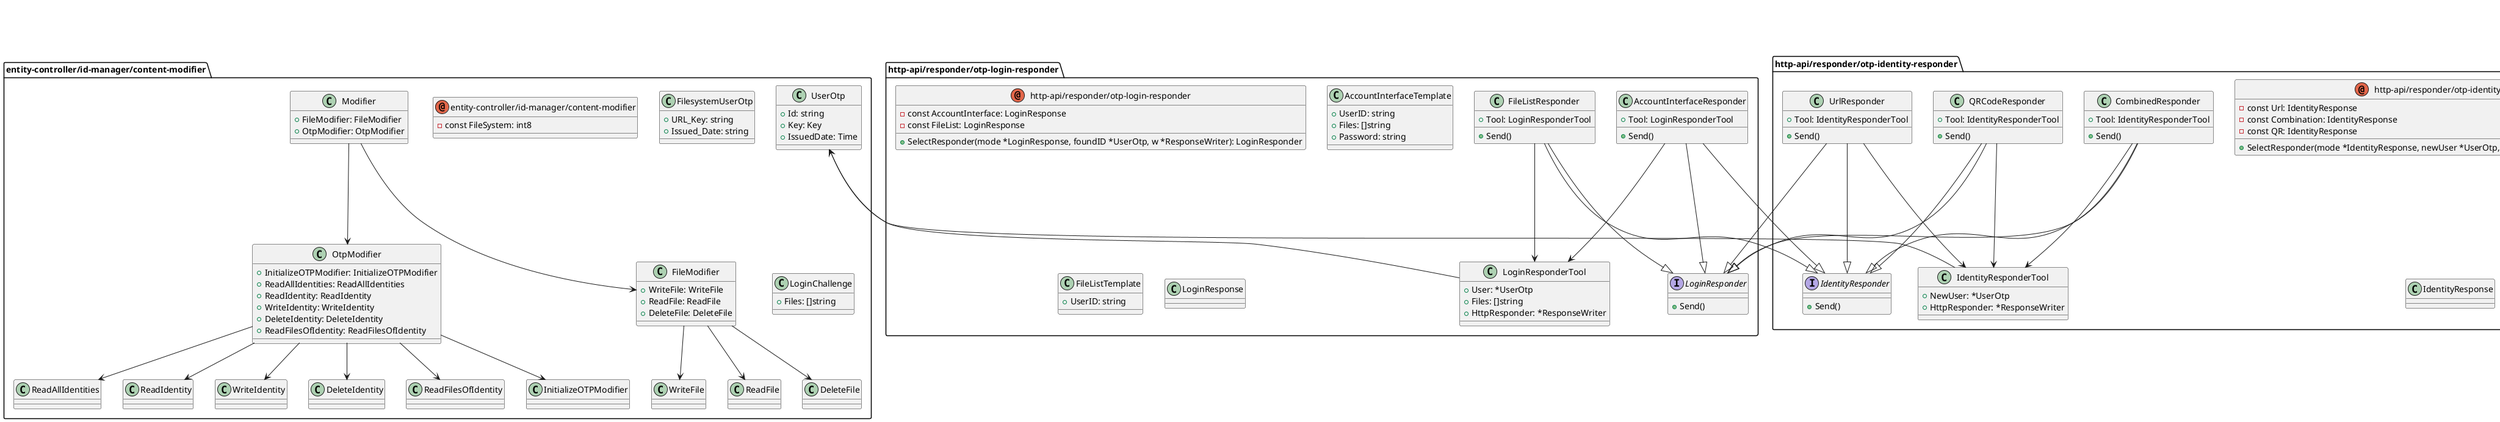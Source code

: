 @startuml
package entity-controller/id-manager/content-modifier/file-system{
annotation entity-controller/id-manager/content-modifier/file-system {
-const DateFormat: 
-var PathToIdentities: 
-var PathToFilesOfIdentities: 
+WriteFile(id *string, fileName *string, file *File): error
+ReadFile(id *string, name *string): *[]byte, error
+DeleteFile(id *string, fileName *string): error
+CreateFileSystemModifier(): Modifier
+InitializeOTPModifier()
+ReadAllIdentities(): *map[string]*UserOtp
+ReadIdentity(id *string): *UserOtp, error
+WriteIdentity(id *string, identity *UserOtp): error
+DeleteIdentity(id *string): error
+ReadFilesOfIdentity(id *string): []string
}
}
package entity-controller/id-manager/content-modifier{
annotation entity-controller/id-manager/content-modifier {
-const FileSystem: int8


}
class FileModifier {
+WriteFile: WriteFile
+ReadFile: ReadFile
+DeleteFile: DeleteFile

}
class WriteFile {


}
class ReadFile {


}
class DeleteFile {


}
class ReadAllIdentities {


}
class ReadIdentity {


}
class WriteIdentity {


}
class DeleteIdentity {


}
class ReadFilesOfIdentity {


}
class OtpModifier {
+InitializeOTPModifier: InitializeOTPModifier
+ReadAllIdentities: ReadAllIdentities
+ReadIdentity: ReadIdentity
+WriteIdentity: WriteIdentity
+DeleteIdentity: DeleteIdentity
+ReadFilesOfIdentity: ReadFilesOfIdentity

}
class InitializeOTPModifier {


}
class FilesystemUserOtp {
+URL_Key: string
+Issued_Date: string

}
class LoginChallenge {
+Files: []string

}
class Modifier {
+FileModifier: FileModifier
+OtpModifier: OtpModifier

}
class UserOtp {
+Id: string
+Key: Key
+IssuedDate: Time

}
}
package entity-controller/id-manager{
annotation entity-controller/id-manager {

-var ExistingIDs: map[string]*UserOtp
-var Modifier: Modifier
+CheckAndDeleteExpiredIdentities(expirationTime *int64): error
+OrchestrateExpirationCheck(expirationTime *int64)
+InitializeIDManager(modifierType *int8, expirationTime *int64)
+ExistsIdentity(id *string): *UserOtp, error
+CreateIdentity(id *string, user_otp *UserOtp): error
+DeleteIdentity(id *string): error
+ReadFilesOfIdentity(id *string): []string
}
}
package entity-controller/security{
annotation entity-controller/security {

-var Block: Block
+InitializeSecurity(input_key *string)
+Encrypt(toEncrypt *[]byte): *[]byte, error
+Decrypt(toDecrypt *[]byte): *[]byte, error
}
}
package entity-controller{
annotation entity-controller {
-const SAFE_CHARACTERS: STRING
-var idGenerator: *Shortid
-var GenerateOtpOpts: GenerateOpts
-var ValidateOtpOpts: ValidateOpts
+ChallengeLogin(id *string, clientCode *string, time *Time): *UserOtp, error
+ChallengeReadFile(id *string, clientCode *string, time *Time, fileName *string): *[]byte, error
+ChallengeWriteFile(id *string, clientCode *string, time *Time, fileName *string, file *File): error
+ChallengeDeleteFile(id *string, clientCode *string, time *Time, fileName *string): error
+ChallengeDeleteIdentity(id *string, clientCode *string, time *Time): error
+InitializeOTPGenerator(key *string, modifier *int8, seed *uint64, issuer *string, period *uint, expirationTime *int64)
+CreateIdentity(): *UserOtp, error
}
}
package helper{
annotation helper {


-getPort(): *string
-getIssuer(): *string
-getPeriod(): *uint
-getIDSeed(): *uint64
-getMaxSize(): *int64
-getModifier(): *int8
-getKey(): *string
-getExpirationTime(): *int64
+ReadEnv(): *string, *uint64, *string, *uint, *int64, *int8, *string, *int64
+CreateDirectory(folder string): error
+FilenameWithoutExtension(filename string): string
+ReadFileNamesOfDirectory(folder *string): []string
+MapUserID(id *string)
}
}
package http-api/common{
annotation http-api/common {


-extractCredentials(request *Request): *string, *string
-extractFileName(request *Request): *string
+ChallengeLoginHTTP(request *Request, writer ResponseWriter): *UserOtp, error
+ChallengeReadFileHTTP(request *Request, writer ResponseWriter): *[]byte, error
+ChallengeWriteFileHTTP(request *Request, writer ResponseWriter, maxSize *int64): error
+ChallengeDeleteIdentity(request *Request, writer ResponseWriter): *string, error
+ChallengeDeleteFile(request *Request, writer ResponseWriter): error
+SanitizeFileName(fileName *string)
+SanitizeUploadFile(request *Request, maxSize *int64): string, string, File, *FileHeader, error
}
}
package http-api/responder/otp-identity-responder{
annotation http-api/responder/otp-identity-responder {
-const Url: IdentityResponse
-const Combination: IdentityResponse
-const QR: IdentityResponse

+SelectResponder(mode *IdentityResponse, newUser *UserOtp, w *ResponseWriter): IdentityResponder
}
interface IdentityResponder{
+Send()
}
class CombinedResponder {
+Tool: IdentityResponderTool
+Send()
}
class CombinedTemplate {
+OtpUrl: URL
+Image: string

}
class QRCodeResponder {
+Tool: IdentityResponderTool
+Send()
}
class IdentityResponderTool {
+NewUser: *UserOtp
+HttpResponder: *ResponseWriter

}
class IdentityResponse {


}
class UrlResponder {
+Tool: IdentityResponderTool
+Send()
}
}
package http-api/responder/otp-login-responder{
annotation http-api/responder/otp-login-responder {
-const AccountInterface: LoginResponse
-const FileList: LoginResponse

+SelectResponder(mode *LoginResponse, foundID *UserOtp, w *ResponseWriter): LoginResponder
}
interface LoginResponder{
+Send()
}
class AccountInterfaceResponder {
+Tool: LoginResponderTool
+Send()
}
class AccountInterfaceTemplate {
+UserID: string
+Files: []string
+Password: string

}
class FileListResponder {
+Tool: LoginResponderTool
+Send()
}
class FileListTemplate {
+UserID: string

}
class LoginResponderTool {
+User: *UserOtp
+Files: []string
+HttpResponder: *ResponseWriter

}
class LoginResponse {


}
}
package http-api{
annotation http-api {


+FileHandler(maxSize *int64)
+MiscHandler()
+OTPHandler()
+InitializeHTTPServer(port *string, maxSize *int64)
}
}

"FileModifier" --> "WriteFile"
"FileModifier" --> "ReadFile"
"FileModifier" --> "DeleteFile"
"Modifier" --> "FileModifier"
"OtpModifier" --> "ReadAllIdentities"
"OtpModifier" --> "ReadIdentity"
"OtpModifier" --> "WriteIdentity"
"OtpModifier" --> "DeleteIdentity"
"OtpModifier" --> "ReadFilesOfIdentity"
"OtpModifier" --> "InitializeOTPModifier"
"Modifier" --> "OtpModifier"
"IdentityResponderTool" --> "UserOtp"
"LoginResponderTool" --> "UserOtp"
"CombinedResponder" --> "IdentityResponderTool"
"QRCodeResponder" --> "IdentityResponderTool"
"UrlResponder" --> "IdentityResponderTool"
"AccountInterfaceResponder" --> "LoginResponderTool"
"FileListResponder" --> "LoginResponderTool"
"CombinedResponder" --|> "IdentityResponder"
"CombinedResponder" --|> "LoginResponder"
"QRCodeResponder" --|> "IdentityResponder"
"QRCodeResponder" --|> "LoginResponder"
"UrlResponder" --|> "IdentityResponder"
"UrlResponder" --|> "LoginResponder"
"AccountInterfaceResponder" --|> "IdentityResponder"
"AccountInterfaceResponder" --|> "LoginResponder"
"FileListResponder" --|> "IdentityResponder"
"FileListResponder" --|> "LoginResponder"
@enduml